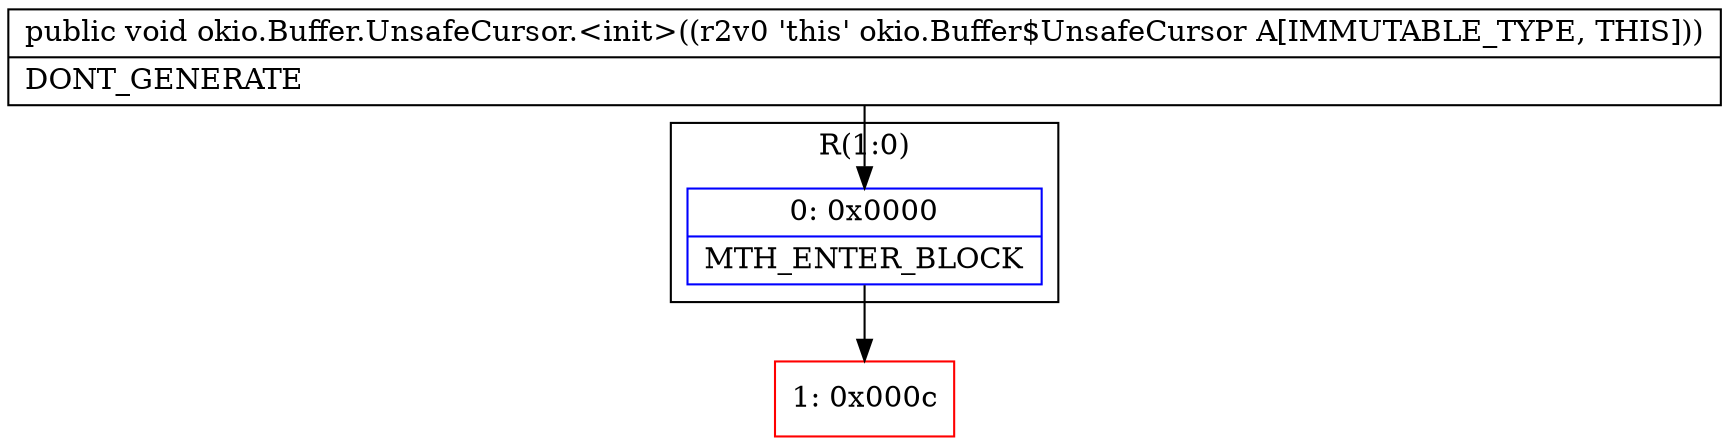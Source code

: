 digraph "CFG forokio.Buffer.UnsafeCursor.\<init\>()V" {
subgraph cluster_Region_1277245497 {
label = "R(1:0)";
node [shape=record,color=blue];
Node_0 [shape=record,label="{0\:\ 0x0000|MTH_ENTER_BLOCK\l}"];
}
Node_1 [shape=record,color=red,label="{1\:\ 0x000c}"];
MethodNode[shape=record,label="{public void okio.Buffer.UnsafeCursor.\<init\>((r2v0 'this' okio.Buffer$UnsafeCursor A[IMMUTABLE_TYPE, THIS]))  | DONT_GENERATE\l}"];
MethodNode -> Node_0;
Node_0 -> Node_1;
}

